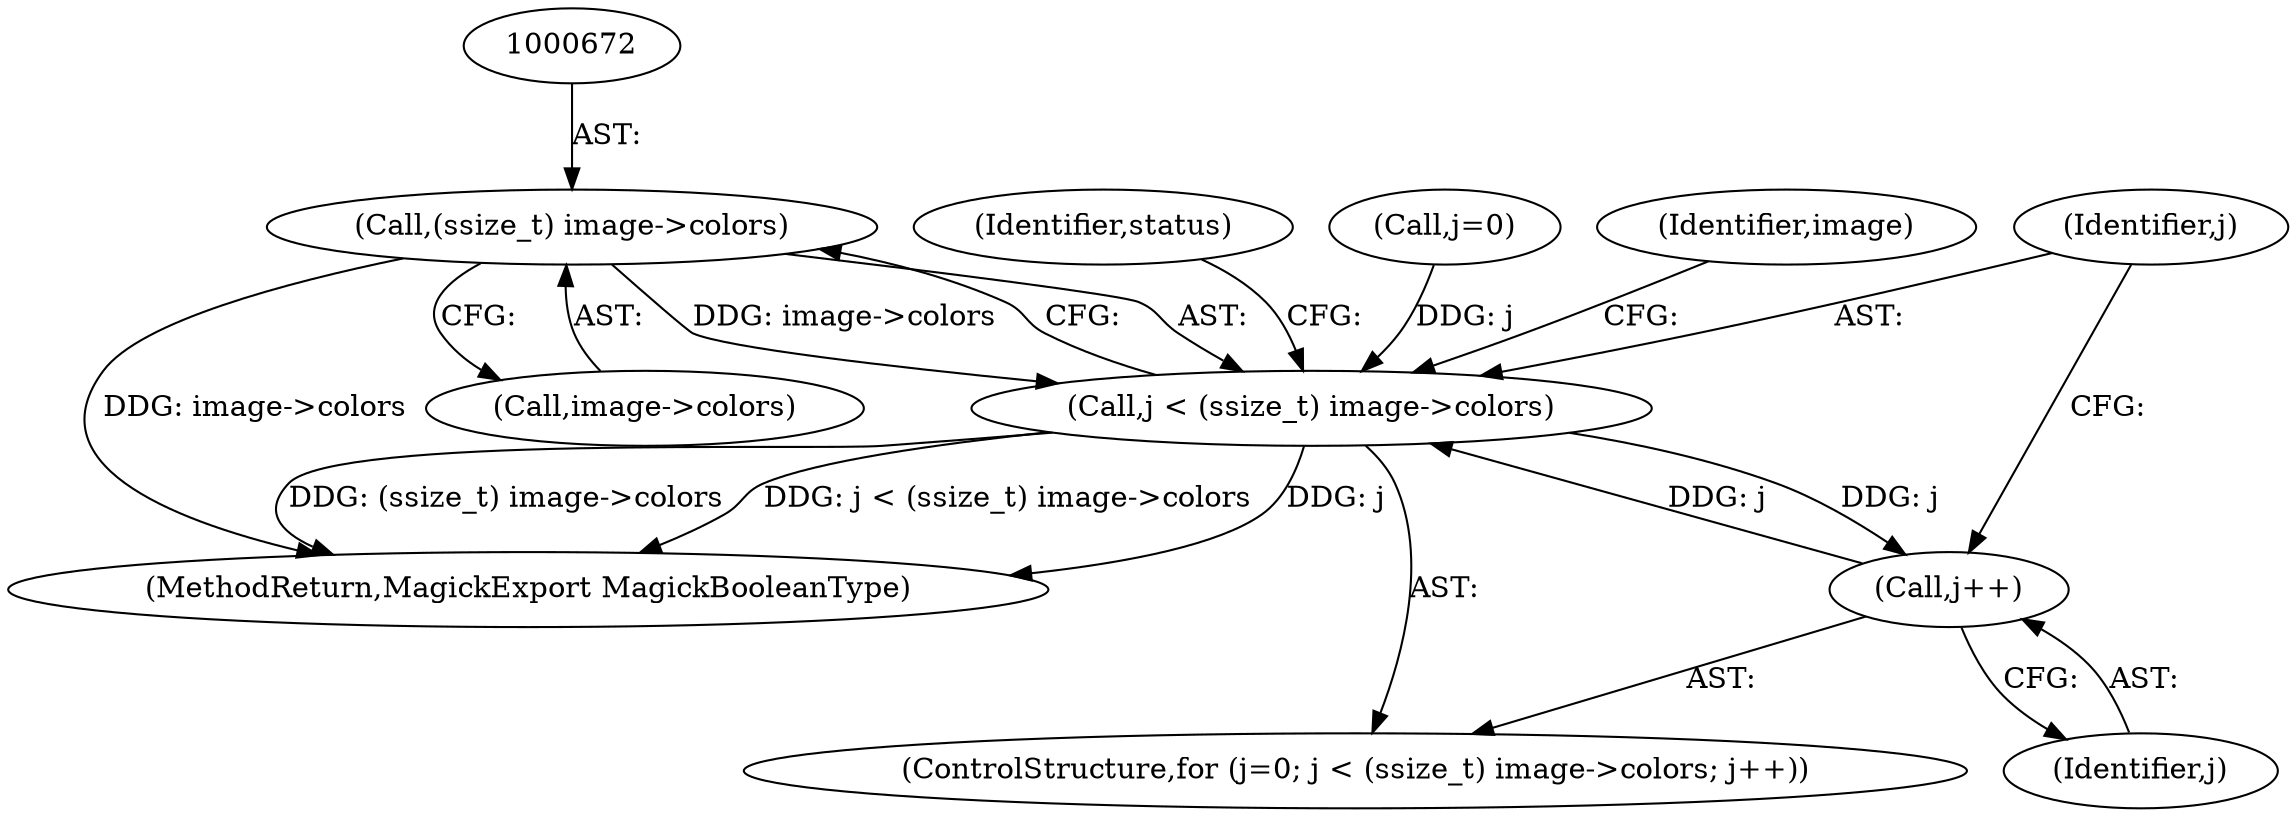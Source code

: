digraph "0_ImageMagick_76401e172ea3a55182be2b8e2aca4d07270f6da6@pointer" {
"1000671" [label="(Call,(ssize_t) image->colors)"];
"1000669" [label="(Call,j < (ssize_t) image->colors)"];
"1000676" [label="(Call,j++)"];
"1000676" [label="(Call,j++)"];
"1000669" [label="(Call,j < (ssize_t) image->colors)"];
"1000673" [label="(Call,image->colors)"];
"1000665" [label="(ControlStructure,for (j=0; j < (ssize_t) image->colors; j++))"];
"1000666" [label="(Call,j=0)"];
"1000670" [label="(Identifier,j)"];
"1000683" [label="(Identifier,image)"];
"1000828" [label="(Identifier,status)"];
"1000677" [label="(Identifier,j)"];
"1001020" [label="(MethodReturn,MagickExport MagickBooleanType)"];
"1000671" [label="(Call,(ssize_t) image->colors)"];
"1000671" -> "1000669"  [label="AST: "];
"1000671" -> "1000673"  [label="CFG: "];
"1000672" -> "1000671"  [label="AST: "];
"1000673" -> "1000671"  [label="AST: "];
"1000669" -> "1000671"  [label="CFG: "];
"1000671" -> "1001020"  [label="DDG: image->colors"];
"1000671" -> "1000669"  [label="DDG: image->colors"];
"1000669" -> "1000665"  [label="AST: "];
"1000670" -> "1000669"  [label="AST: "];
"1000683" -> "1000669"  [label="CFG: "];
"1000828" -> "1000669"  [label="CFG: "];
"1000669" -> "1001020"  [label="DDG: j"];
"1000669" -> "1001020"  [label="DDG: (ssize_t) image->colors"];
"1000669" -> "1001020"  [label="DDG: j < (ssize_t) image->colors"];
"1000676" -> "1000669"  [label="DDG: j"];
"1000666" -> "1000669"  [label="DDG: j"];
"1000669" -> "1000676"  [label="DDG: j"];
"1000676" -> "1000665"  [label="AST: "];
"1000676" -> "1000677"  [label="CFG: "];
"1000677" -> "1000676"  [label="AST: "];
"1000670" -> "1000676"  [label="CFG: "];
}
